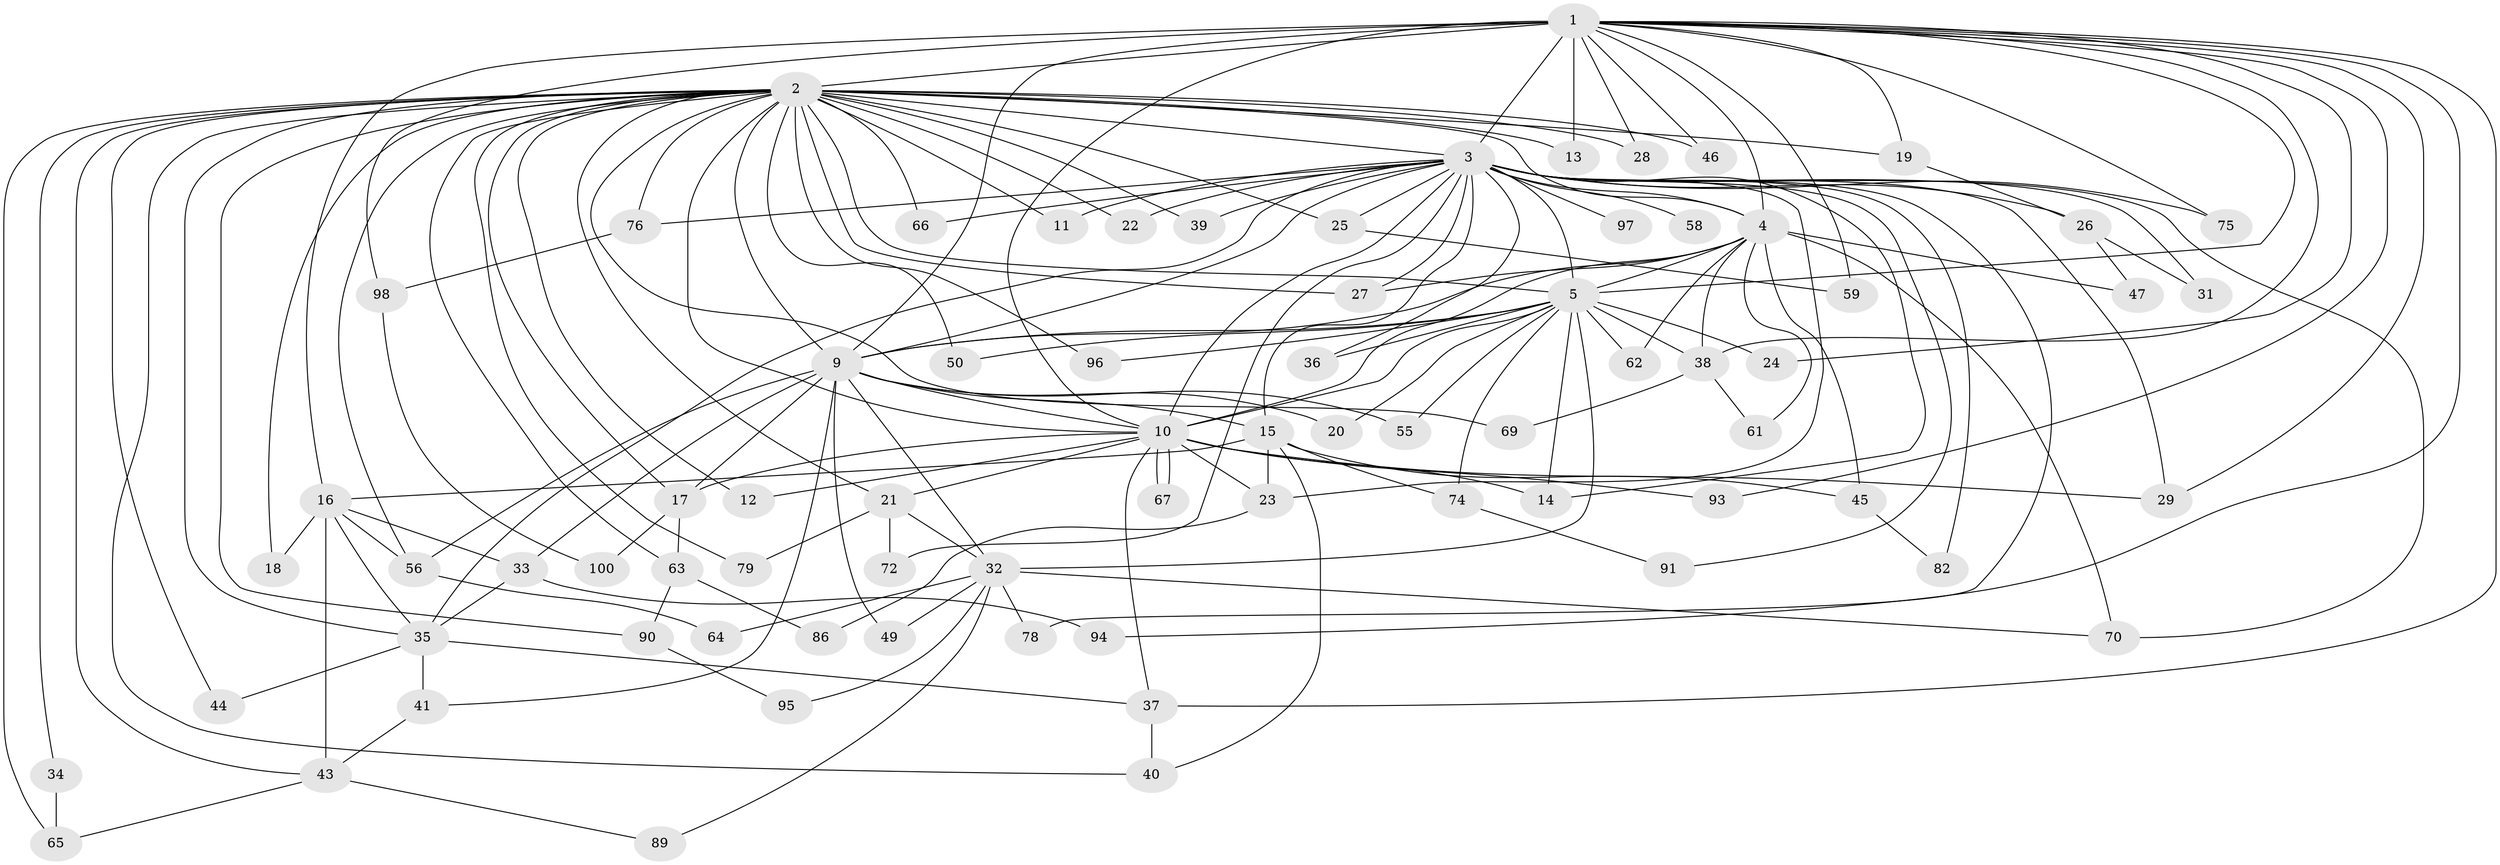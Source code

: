 // original degree distribution, {18: 0.02, 23: 0.01, 20: 0.01, 21: 0.02, 15: 0.01, 25: 0.02, 19: 0.01, 2: 0.56, 3: 0.18, 7: 0.03, 4: 0.08, 5: 0.04, 6: 0.01}
// Generated by graph-tools (version 1.1) at 2025/41/03/06/25 10:41:44]
// undirected, 75 vertices, 169 edges
graph export_dot {
graph [start="1"]
  node [color=gray90,style=filled];
  1 [super="+6"];
  2 [super="+7"];
  3 [super="+8"];
  4 [super="+54"];
  5 [super="+60"];
  9 [super="+77"];
  10 [super="+92"];
  11;
  12;
  13 [super="+83"];
  14 [super="+51"];
  15 [super="+81"];
  16 [super="+68"];
  17 [super="+73"];
  18;
  19;
  20;
  21;
  22;
  23 [super="+48"];
  24;
  25;
  26;
  27 [super="+42"];
  28;
  29 [super="+30"];
  31;
  32 [super="+53"];
  33 [super="+57"];
  34;
  35 [super="+71"];
  36;
  37;
  38 [super="+84"];
  39;
  40 [super="+52"];
  41 [super="+85"];
  43;
  44;
  45;
  46;
  47;
  49;
  50;
  55;
  56 [super="+88"];
  58;
  59;
  61;
  62;
  63;
  64;
  65 [super="+87"];
  66;
  67;
  69;
  70 [super="+99"];
  72;
  74;
  75;
  76 [super="+80"];
  78;
  79;
  82;
  86;
  89;
  90;
  91;
  93;
  94;
  95;
  96;
  97;
  98;
  100;
  1 -- 2 [weight=4];
  1 -- 3 [weight=4];
  1 -- 4 [weight=2];
  1 -- 5 [weight=2];
  1 -- 9 [weight=2];
  1 -- 10 [weight=2];
  1 -- 19;
  1 -- 24;
  1 -- 28;
  1 -- 46;
  1 -- 59;
  1 -- 75;
  1 -- 93;
  1 -- 98;
  1 -- 13 [weight=2];
  1 -- 37;
  1 -- 38;
  1 -- 16;
  1 -- 94;
  1 -- 29;
  2 -- 3 [weight=4];
  2 -- 4 [weight=2];
  2 -- 5 [weight=2];
  2 -- 9 [weight=3];
  2 -- 10 [weight=2];
  2 -- 12;
  2 -- 18;
  2 -- 21;
  2 -- 22;
  2 -- 28;
  2 -- 39;
  2 -- 43;
  2 -- 44;
  2 -- 46;
  2 -- 69;
  2 -- 76;
  2 -- 90;
  2 -- 65;
  2 -- 66;
  2 -- 11;
  2 -- 13;
  2 -- 79;
  2 -- 19;
  2 -- 25;
  2 -- 27;
  2 -- 96;
  2 -- 34;
  2 -- 35;
  2 -- 50;
  2 -- 56;
  2 -- 63;
  2 -- 17;
  2 -- 40;
  3 -- 4 [weight=3];
  3 -- 5 [weight=2];
  3 -- 9 [weight=2];
  3 -- 10 [weight=2];
  3 -- 11;
  3 -- 14;
  3 -- 22;
  3 -- 27;
  3 -- 29;
  3 -- 31;
  3 -- 35;
  3 -- 36;
  3 -- 72;
  3 -- 75;
  3 -- 82;
  3 -- 66;
  3 -- 70;
  3 -- 76 [weight=2];
  3 -- 78;
  3 -- 15;
  3 -- 23;
  3 -- 25;
  3 -- 26;
  3 -- 91;
  3 -- 97;
  3 -- 39;
  3 -- 58;
  4 -- 5 [weight=2];
  4 -- 9;
  4 -- 10 [weight=2];
  4 -- 38;
  4 -- 45;
  4 -- 47;
  4 -- 61;
  4 -- 62;
  4 -- 70;
  4 -- 27;
  5 -- 9;
  5 -- 10;
  5 -- 20;
  5 -- 24;
  5 -- 32;
  5 -- 36;
  5 -- 50;
  5 -- 55;
  5 -- 62;
  5 -- 74;
  5 -- 96;
  5 -- 38;
  5 -- 14;
  9 -- 10;
  9 -- 15;
  9 -- 17;
  9 -- 20;
  9 -- 33;
  9 -- 41;
  9 -- 49;
  9 -- 55;
  9 -- 56;
  9 -- 32;
  10 -- 12;
  10 -- 14;
  10 -- 17;
  10 -- 21;
  10 -- 23 [weight=2];
  10 -- 29;
  10 -- 37;
  10 -- 67;
  10 -- 67;
  10 -- 93;
  15 -- 16;
  15 -- 40;
  15 -- 45;
  15 -- 74;
  15 -- 23;
  16 -- 18;
  16 -- 33;
  16 -- 43;
  16 -- 35;
  16 -- 56;
  17 -- 63;
  17 -- 100;
  19 -- 26;
  21 -- 32;
  21 -- 72;
  21 -- 79;
  23 -- 86;
  25 -- 59;
  26 -- 31;
  26 -- 47;
  32 -- 49;
  32 -- 78;
  32 -- 89;
  32 -- 64;
  32 -- 70;
  32 -- 95;
  33 -- 94;
  33 -- 35;
  34 -- 65;
  35 -- 41;
  35 -- 44;
  35 -- 37;
  37 -- 40;
  38 -- 61;
  38 -- 69;
  41 -- 43;
  43 -- 65;
  43 -- 89;
  45 -- 82;
  56 -- 64;
  63 -- 86;
  63 -- 90;
  74 -- 91;
  76 -- 98;
  90 -- 95;
  98 -- 100;
}
